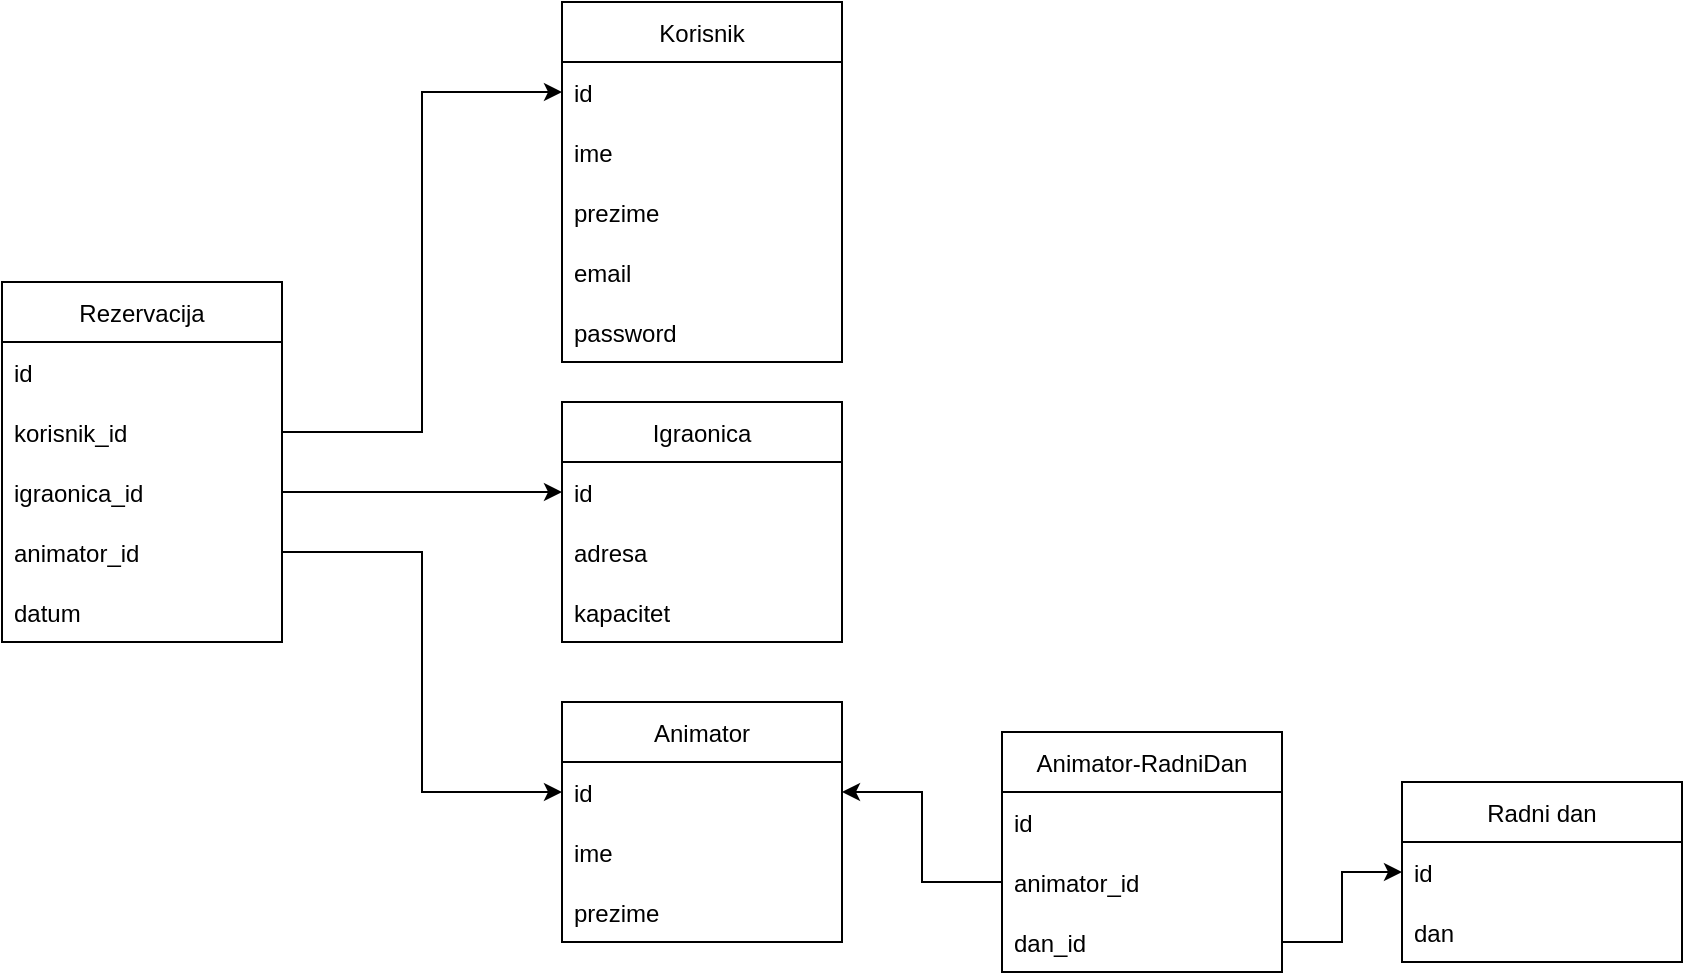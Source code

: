 <mxfile version="17.4.6" type="device"><diagram id="Dtqoh1UVys_uf98cZUt2" name="Page-1"><mxGraphModel dx="981" dy="542" grid="1" gridSize="10" guides="1" tooltips="1" connect="1" arrows="1" fold="1" page="1" pageScale="1" pageWidth="827" pageHeight="1169" math="0" shadow="0"><root><mxCell id="0"/><mxCell id="1" parent="0"/><mxCell id="jxqiJQnf3ibrWbr0OoIG-25" style="edgeStyle=orthogonalEdgeStyle;rounded=0;orthogonalLoop=1;jettySize=auto;html=1;exitX=1;exitY=0.75;exitDx=0;exitDy=0;" edge="1" parent="1" source="jxqiJQnf3ibrWbr0OoIG-7" target="jxqiJQnf3ibrWbr0OoIG-16"><mxGeometry relative="1" as="geometry"/></mxCell><mxCell id="jxqiJQnf3ibrWbr0OoIG-7" value="Rezervacija" style="swimlane;fontStyle=0;childLayout=stackLayout;horizontal=1;startSize=30;horizontalStack=0;resizeParent=1;resizeParentMax=0;resizeLast=0;collapsible=1;marginBottom=0;" vertex="1" parent="1"><mxGeometry x="80" y="170" width="140" height="180" as="geometry"/></mxCell><mxCell id="jxqiJQnf3ibrWbr0OoIG-14" value="id" style="text;strokeColor=none;fillColor=none;align=left;verticalAlign=middle;spacingLeft=4;spacingRight=4;overflow=hidden;points=[[0,0.5],[1,0.5]];portConstraint=eastwest;rotatable=0;" vertex="1" parent="jxqiJQnf3ibrWbr0OoIG-7"><mxGeometry y="30" width="140" height="30" as="geometry"/></mxCell><mxCell id="jxqiJQnf3ibrWbr0OoIG-8" value="korisnik_id" style="text;strokeColor=none;fillColor=none;align=left;verticalAlign=middle;spacingLeft=4;spacingRight=4;overflow=hidden;points=[[0,0.5],[1,0.5]];portConstraint=eastwest;rotatable=0;" vertex="1" parent="jxqiJQnf3ibrWbr0OoIG-7"><mxGeometry y="60" width="140" height="30" as="geometry"/></mxCell><mxCell id="jxqiJQnf3ibrWbr0OoIG-9" value="igraonica_id" style="text;strokeColor=none;fillColor=none;align=left;verticalAlign=middle;spacingLeft=4;spacingRight=4;overflow=hidden;points=[[0,0.5],[1,0.5]];portConstraint=eastwest;rotatable=0;" vertex="1" parent="jxqiJQnf3ibrWbr0OoIG-7"><mxGeometry y="90" width="140" height="30" as="geometry"/></mxCell><mxCell id="jxqiJQnf3ibrWbr0OoIG-10" value="animator_id" style="text;strokeColor=none;fillColor=none;align=left;verticalAlign=middle;spacingLeft=4;spacingRight=4;overflow=hidden;points=[[0,0.5],[1,0.5]];portConstraint=eastwest;rotatable=0;" vertex="1" parent="jxqiJQnf3ibrWbr0OoIG-7"><mxGeometry y="120" width="140" height="30" as="geometry"/></mxCell><mxCell id="jxqiJQnf3ibrWbr0OoIG-11" value="datum" style="text;strokeColor=none;fillColor=none;align=left;verticalAlign=middle;spacingLeft=4;spacingRight=4;overflow=hidden;points=[[0,0.5],[1,0.5]];portConstraint=eastwest;rotatable=0;" vertex="1" parent="jxqiJQnf3ibrWbr0OoIG-7"><mxGeometry y="150" width="140" height="30" as="geometry"/></mxCell><mxCell id="jxqiJQnf3ibrWbr0OoIG-15" value="Animator" style="swimlane;fontStyle=0;childLayout=stackLayout;horizontal=1;startSize=30;horizontalStack=0;resizeParent=1;resizeParentMax=0;resizeLast=0;collapsible=1;marginBottom=0;" vertex="1" parent="1"><mxGeometry x="360" y="380" width="140" height="120" as="geometry"><mxRectangle x="360" y="380" width="80" height="30" as="alternateBounds"/></mxGeometry></mxCell><mxCell id="jxqiJQnf3ibrWbr0OoIG-16" value="id" style="text;strokeColor=none;fillColor=none;align=left;verticalAlign=middle;spacingLeft=4;spacingRight=4;overflow=hidden;points=[[0,0.5],[1,0.5]];portConstraint=eastwest;rotatable=0;" vertex="1" parent="jxqiJQnf3ibrWbr0OoIG-15"><mxGeometry y="30" width="140" height="30" as="geometry"/></mxCell><mxCell id="jxqiJQnf3ibrWbr0OoIG-17" value="ime" style="text;strokeColor=none;fillColor=none;align=left;verticalAlign=middle;spacingLeft=4;spacingRight=4;overflow=hidden;points=[[0,0.5],[1,0.5]];portConstraint=eastwest;rotatable=0;" vertex="1" parent="jxqiJQnf3ibrWbr0OoIG-15"><mxGeometry y="60" width="140" height="30" as="geometry"/></mxCell><mxCell id="jxqiJQnf3ibrWbr0OoIG-18" value="prezime" style="text;strokeColor=none;fillColor=none;align=left;verticalAlign=middle;spacingLeft=4;spacingRight=4;overflow=hidden;points=[[0,0.5],[1,0.5]];portConstraint=eastwest;rotatable=0;" vertex="1" parent="jxqiJQnf3ibrWbr0OoIG-15"><mxGeometry y="90" width="140" height="30" as="geometry"/></mxCell><mxCell id="jxqiJQnf3ibrWbr0OoIG-20" value="Igraonica" style="swimlane;fontStyle=0;childLayout=stackLayout;horizontal=1;startSize=30;horizontalStack=0;resizeParent=1;resizeParentMax=0;resizeLast=0;collapsible=1;marginBottom=0;" vertex="1" parent="1"><mxGeometry x="360" y="230" width="140" height="120" as="geometry"><mxRectangle x="360" y="230" width="80" height="30" as="alternateBounds"/></mxGeometry></mxCell><mxCell id="jxqiJQnf3ibrWbr0OoIG-21" value="id" style="text;strokeColor=none;fillColor=none;align=left;verticalAlign=middle;spacingLeft=4;spacingRight=4;overflow=hidden;points=[[0,0.5],[1,0.5]];portConstraint=eastwest;rotatable=0;" vertex="1" parent="jxqiJQnf3ibrWbr0OoIG-20"><mxGeometry y="30" width="140" height="30" as="geometry"/></mxCell><mxCell id="jxqiJQnf3ibrWbr0OoIG-22" value="adresa" style="text;strokeColor=none;fillColor=none;align=left;verticalAlign=middle;spacingLeft=4;spacingRight=4;overflow=hidden;points=[[0,0.5],[1,0.5]];portConstraint=eastwest;rotatable=0;" vertex="1" parent="jxqiJQnf3ibrWbr0OoIG-20"><mxGeometry y="60" width="140" height="30" as="geometry"/></mxCell><mxCell id="jxqiJQnf3ibrWbr0OoIG-23" value="kapacitet" style="text;strokeColor=none;fillColor=none;align=left;verticalAlign=middle;spacingLeft=4;spacingRight=4;overflow=hidden;points=[[0,0.5],[1,0.5]];portConstraint=eastwest;rotatable=0;" vertex="1" parent="jxqiJQnf3ibrWbr0OoIG-20"><mxGeometry y="90" width="140" height="30" as="geometry"/></mxCell><mxCell id="jxqiJQnf3ibrWbr0OoIG-24" style="edgeStyle=orthogonalEdgeStyle;rounded=0;orthogonalLoop=1;jettySize=auto;html=1;entryX=0;entryY=0.5;entryDx=0;entryDy=0;" edge="1" parent="1" source="jxqiJQnf3ibrWbr0OoIG-8" target="jxqiJQnf3ibrWbr0OoIG-13"><mxGeometry relative="1" as="geometry"/></mxCell><mxCell id="jxqiJQnf3ibrWbr0OoIG-26" style="edgeStyle=orthogonalEdgeStyle;rounded=0;orthogonalLoop=1;jettySize=auto;html=1;entryX=0;entryY=0.5;entryDx=0;entryDy=0;" edge="1" parent="1" source="jxqiJQnf3ibrWbr0OoIG-9" target="jxqiJQnf3ibrWbr0OoIG-21"><mxGeometry relative="1" as="geometry"/></mxCell><mxCell id="jxqiJQnf3ibrWbr0OoIG-2" value="Korisnik" style="swimlane;fontStyle=0;childLayout=stackLayout;horizontal=1;startSize=30;horizontalStack=0;resizeParent=1;resizeParentMax=0;resizeLast=0;collapsible=1;marginBottom=0;" vertex="1" parent="1"><mxGeometry x="360" y="30" width="140" height="180" as="geometry"><mxRectangle x="360" y="30" width="80" height="30" as="alternateBounds"/></mxGeometry></mxCell><mxCell id="jxqiJQnf3ibrWbr0OoIG-13" value="id" style="text;strokeColor=none;fillColor=none;align=left;verticalAlign=middle;spacingLeft=4;spacingRight=4;overflow=hidden;points=[[0,0.5],[1,0.5]];portConstraint=eastwest;rotatable=0;" vertex="1" parent="jxqiJQnf3ibrWbr0OoIG-2"><mxGeometry y="30" width="140" height="30" as="geometry"/></mxCell><mxCell id="jxqiJQnf3ibrWbr0OoIG-3" value="ime" style="text;strokeColor=none;fillColor=none;align=left;verticalAlign=middle;spacingLeft=4;spacingRight=4;overflow=hidden;points=[[0,0.5],[1,0.5]];portConstraint=eastwest;rotatable=0;" vertex="1" parent="jxqiJQnf3ibrWbr0OoIG-2"><mxGeometry y="60" width="140" height="30" as="geometry"/></mxCell><mxCell id="jxqiJQnf3ibrWbr0OoIG-4" value="prezime" style="text;strokeColor=none;fillColor=none;align=left;verticalAlign=middle;spacingLeft=4;spacingRight=4;overflow=hidden;points=[[0,0.5],[1,0.5]];portConstraint=eastwest;rotatable=0;" vertex="1" parent="jxqiJQnf3ibrWbr0OoIG-2"><mxGeometry y="90" width="140" height="30" as="geometry"/></mxCell><mxCell id="jxqiJQnf3ibrWbr0OoIG-5" value="email" style="text;strokeColor=none;fillColor=none;align=left;verticalAlign=middle;spacingLeft=4;spacingRight=4;overflow=hidden;points=[[0,0.5],[1,0.5]];portConstraint=eastwest;rotatable=0;" vertex="1" parent="jxqiJQnf3ibrWbr0OoIG-2"><mxGeometry y="120" width="140" height="30" as="geometry"/></mxCell><mxCell id="jxqiJQnf3ibrWbr0OoIG-6" value="password" style="text;strokeColor=none;fillColor=none;align=left;verticalAlign=middle;spacingLeft=4;spacingRight=4;overflow=hidden;points=[[0,0.5],[1,0.5]];portConstraint=eastwest;rotatable=0;" vertex="1" parent="jxqiJQnf3ibrWbr0OoIG-2"><mxGeometry y="150" width="140" height="30" as="geometry"/></mxCell><mxCell id="jxqiJQnf3ibrWbr0OoIG-29" value="Radni dan" style="swimlane;fontStyle=0;childLayout=stackLayout;horizontal=1;startSize=30;horizontalStack=0;resizeParent=1;resizeParentMax=0;resizeLast=0;collapsible=1;marginBottom=0;" vertex="1" parent="1"><mxGeometry x="780" y="420" width="140" height="90" as="geometry"/></mxCell><mxCell id="jxqiJQnf3ibrWbr0OoIG-30" value="id" style="text;strokeColor=none;fillColor=none;align=left;verticalAlign=middle;spacingLeft=4;spacingRight=4;overflow=hidden;points=[[0,0.5],[1,0.5]];portConstraint=eastwest;rotatable=0;" vertex="1" parent="jxqiJQnf3ibrWbr0OoIG-29"><mxGeometry y="30" width="140" height="30" as="geometry"/></mxCell><mxCell id="jxqiJQnf3ibrWbr0OoIG-32" value="dan" style="text;strokeColor=none;fillColor=none;align=left;verticalAlign=middle;spacingLeft=4;spacingRight=4;overflow=hidden;points=[[0,0.5],[1,0.5]];portConstraint=eastwest;rotatable=0;" vertex="1" parent="jxqiJQnf3ibrWbr0OoIG-29"><mxGeometry y="60" width="140" height="30" as="geometry"/></mxCell><mxCell id="jxqiJQnf3ibrWbr0OoIG-33" value="Animator-RadniDan" style="swimlane;fontStyle=0;childLayout=stackLayout;horizontal=1;startSize=30;horizontalStack=0;resizeParent=1;resizeParentMax=0;resizeLast=0;collapsible=1;marginBottom=0;" vertex="1" parent="1"><mxGeometry x="580" y="395" width="140" height="120" as="geometry"/></mxCell><mxCell id="jxqiJQnf3ibrWbr0OoIG-34" value="id" style="text;strokeColor=none;fillColor=none;align=left;verticalAlign=middle;spacingLeft=4;spacingRight=4;overflow=hidden;points=[[0,0.5],[1,0.5]];portConstraint=eastwest;rotatable=0;" vertex="1" parent="jxqiJQnf3ibrWbr0OoIG-33"><mxGeometry y="30" width="140" height="30" as="geometry"/></mxCell><mxCell id="jxqiJQnf3ibrWbr0OoIG-35" value="animator_id" style="text;strokeColor=none;fillColor=none;align=left;verticalAlign=middle;spacingLeft=4;spacingRight=4;overflow=hidden;points=[[0,0.5],[1,0.5]];portConstraint=eastwest;rotatable=0;" vertex="1" parent="jxqiJQnf3ibrWbr0OoIG-33"><mxGeometry y="60" width="140" height="30" as="geometry"/></mxCell><mxCell id="jxqiJQnf3ibrWbr0OoIG-36" value="dan_id" style="text;strokeColor=none;fillColor=none;align=left;verticalAlign=middle;spacingLeft=4;spacingRight=4;overflow=hidden;points=[[0,0.5],[1,0.5]];portConstraint=eastwest;rotatable=0;" vertex="1" parent="jxqiJQnf3ibrWbr0OoIG-33"><mxGeometry y="90" width="140" height="30" as="geometry"/></mxCell><mxCell id="jxqiJQnf3ibrWbr0OoIG-37" style="edgeStyle=orthogonalEdgeStyle;rounded=0;orthogonalLoop=1;jettySize=auto;html=1;entryX=0;entryY=0.5;entryDx=0;entryDy=0;" edge="1" parent="1" source="jxqiJQnf3ibrWbr0OoIG-36" target="jxqiJQnf3ibrWbr0OoIG-30"><mxGeometry relative="1" as="geometry"/></mxCell><mxCell id="jxqiJQnf3ibrWbr0OoIG-38" style="edgeStyle=orthogonalEdgeStyle;rounded=0;orthogonalLoop=1;jettySize=auto;html=1;" edge="1" parent="1" source="jxqiJQnf3ibrWbr0OoIG-35" target="jxqiJQnf3ibrWbr0OoIG-16"><mxGeometry relative="1" as="geometry"/></mxCell></root></mxGraphModel></diagram></mxfile>